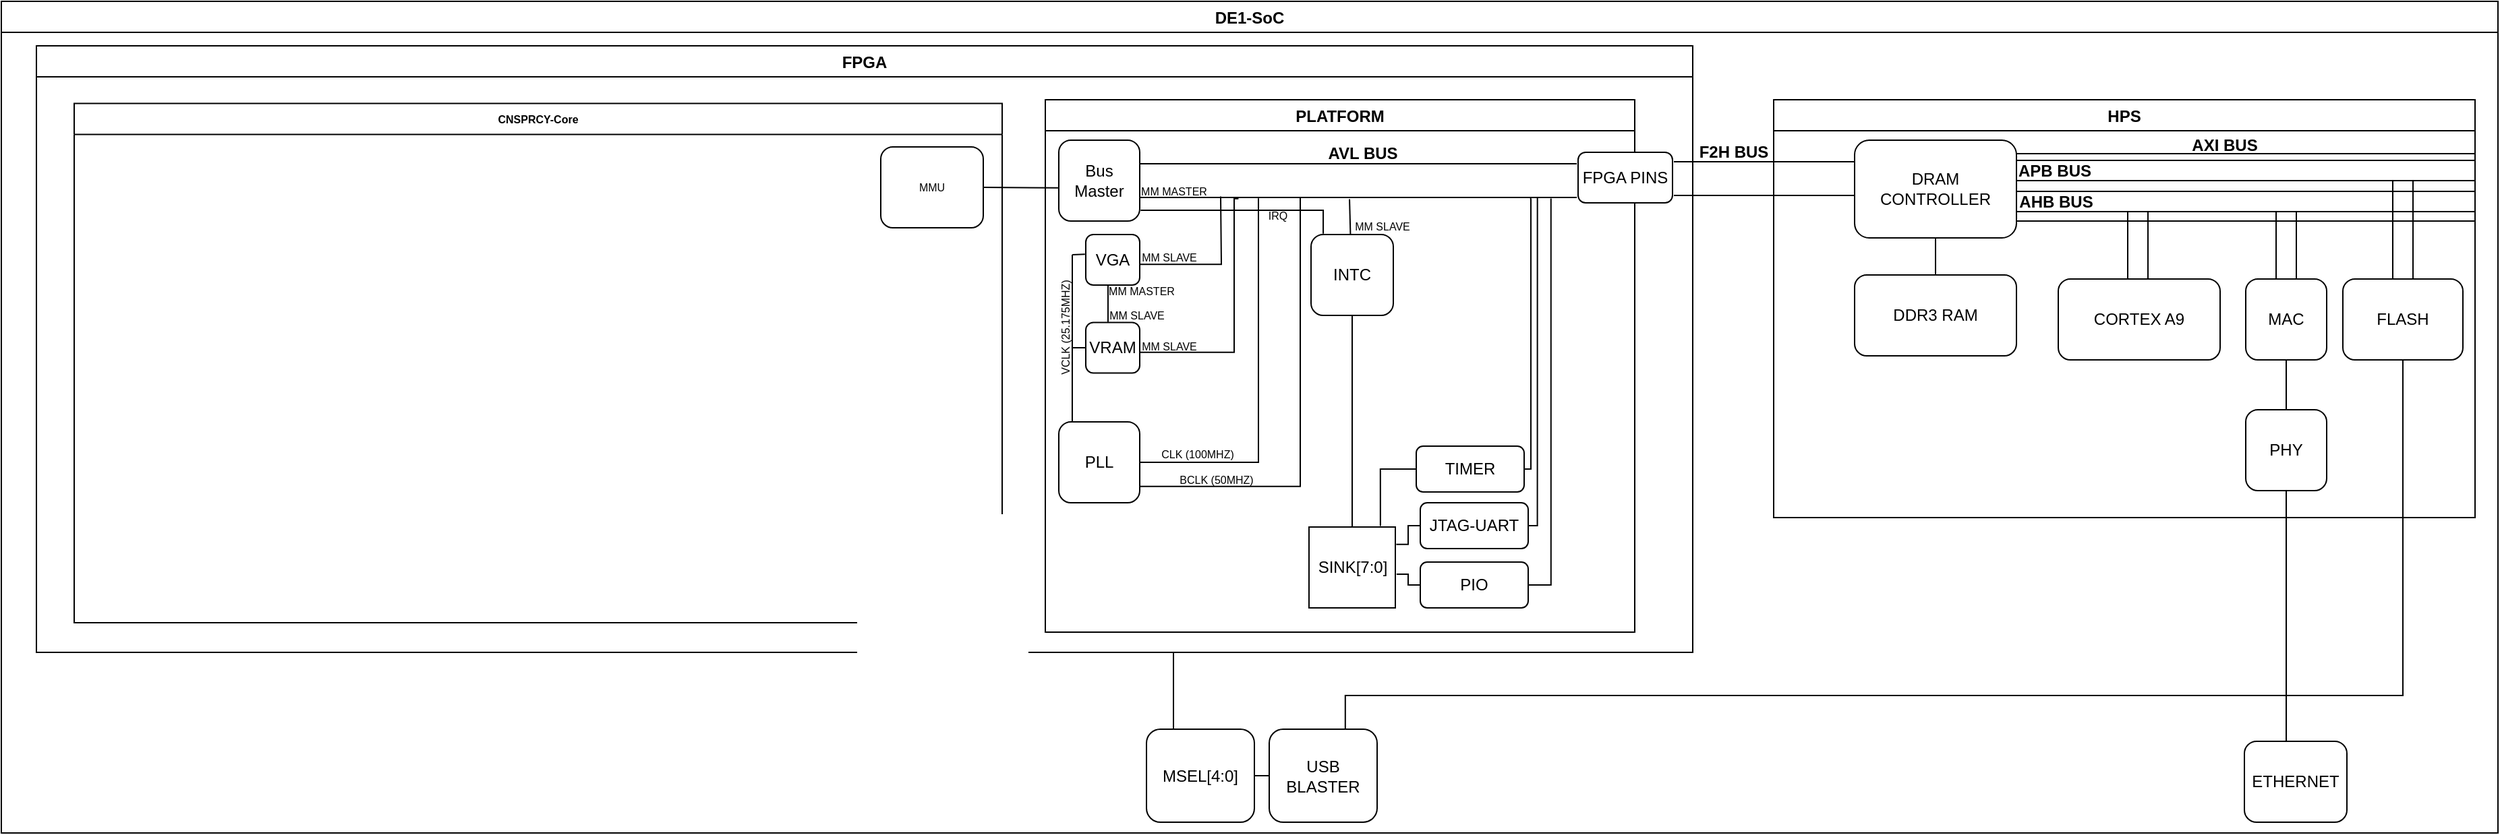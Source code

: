 <mxfile>
    <diagram id="rbUwAMRFyLn30EeSbVYh" name="Page-1">
        <mxGraphModel dx="1846" dy="828" grid="0" gridSize="10" guides="1" tooltips="1" connect="1" arrows="1" fold="1" page="0" pageScale="1" pageWidth="850" pageHeight="1100" math="0" shadow="0">
            <root>
                <mxCell id="0"/>
                <mxCell id="1" parent="0"/>
                <mxCell id="2" value="DE1-SoC" style="swimlane;" vertex="1" parent="1">
                    <mxGeometry x="-310" y="60" width="1851" height="617" as="geometry">
                        <mxRectangle x="10" y="60" width="70" height="23" as="alternateBounds"/>
                    </mxGeometry>
                </mxCell>
                <mxCell id="3" value="FPGA" style="swimlane;" vertex="1" parent="2">
                    <mxGeometry x="26" y="33" width="1228" height="450" as="geometry">
                        <mxRectangle x="10" y="40" width="70" height="23" as="alternateBounds"/>
                    </mxGeometry>
                </mxCell>
                <mxCell id="181" value="CNSPRCY-Core" style="swimlane;fontSize=8;fillColor=none;" vertex="1" parent="3">
                    <mxGeometry x="28" y="42.76" width="688" height="385.24" as="geometry"/>
                </mxCell>
                <mxCell id="183" value="MMU" style="rounded=1;whiteSpace=wrap;html=1;fontSize=8;fillColor=none;" vertex="1" parent="181">
                    <mxGeometry x="598" y="32.24" width="76" height="60" as="geometry"/>
                </mxCell>
                <mxCell id="7" value="HPS" style="swimlane;" vertex="1" parent="2">
                    <mxGeometry x="1314" y="73" width="520" height="310" as="geometry"/>
                </mxCell>
                <mxCell id="8" value="DRAM CONTROLLER" style="rounded=1;whiteSpace=wrap;html=1;" vertex="1" parent="7">
                    <mxGeometry x="60" y="30" width="120" height="72.5" as="geometry"/>
                </mxCell>
                <mxCell id="12" value="" style="verticalLabelPosition=bottom;shadow=0;dashed=0;align=center;html=1;verticalAlign=top;shape=mxgraph.electrical.transmission.2_line_bus;" vertex="1" parent="7">
                    <mxGeometry x="180" y="40" width="340" height="50" as="geometry"/>
                </mxCell>
                <mxCell id="13" value="&lt;b&gt;AXI BUS&lt;/b&gt;" style="text;html=1;align=center;verticalAlign=middle;resizable=0;points=[];autosize=1;strokeColor=none;fillColor=none;" vertex="1" parent="7">
                    <mxGeometry x="304" y="23.5" width="60" height="20" as="geometry"/>
                </mxCell>
                <mxCell id="14" value="&lt;span style=&quot;color: rgba(0 , 0 , 0 , 0) ; font-family: monospace ; font-size: 0px&quot;&gt;%3CmxGraphModel%3E%3Croot%3E%3CmxCell%20id%3D%220%22%2F%3E%3CmxCell%20id%3D%221%22%20parent%3D%220%22%2F%3E%3CmxCell%20id%3D%222%22%20value%3D%22%22%20style%3D%22verticalLabelPosition%3Dbottom%3Bshadow%3D0%3Bdashed%3D0%3Balign%3Dcenter%3Bhtml%3D1%3BverticalAlign%3Dtop%3Bshape%3Dmxgraph.electrical.transmission.2_line_bus%3B%22%20vertex%3D%221%22%20parent%3D%221%22%3E%3CmxGeometry%20x%3D%22470%22%20y%3D%22140%22%20width%3D%22210%22%20height%3D%2250%22%20as%3D%22geometry%22%2F%3E%3C%2FmxCell%3E%3C%2Froot%3E%3C%2FmxGraphModel%3E&lt;/span&gt;" style="verticalLabelPosition=bottom;shadow=0;dashed=0;align=center;html=1;verticalAlign=top;shape=mxgraph.electrical.transmission.2_line_bus;" vertex="1" parent="7">
                    <mxGeometry x="180" y="45" width="340" height="15" as="geometry"/>
                </mxCell>
                <mxCell id="15" value="&lt;span style=&quot;color: rgba(0 , 0 , 0 , 0) ; font-family: monospace ; font-size: 0px&quot;&gt;%3CmxGraphModel%3E%3Croot%3E%3CmxCell%20id%3D%220%22%2F%3E%3CmxCell%20id%3D%221%22%20parent%3D%220%22%2F%3E%3CmxCell%20id%3D%222%22%20value%3D%22%22%20style%3D%22verticalLabelPosition%3Dbottom%3Bshadow%3D0%3Bdashed%3D0%3Balign%3Dcenter%3Bhtml%3D1%3BverticalAlign%3Dtop%3Bshape%3Dmxgraph.electrical.transmission.2_line_bus%3B%22%20vertex%3D%221%22%20parent%3D%221%22%3E%3CmxGeometry%20x%3D%22470%22%20y%3D%22140%22%20width%3D%22210%22%20height%3D%2250%22%20as%3D%22geometry%22%2F%3E%3C%2FmxCell%3E%3C%2Froot%3E%3C%2FmxGraphModel%3E&lt;/span&gt;" style="verticalLabelPosition=bottom;shadow=0;dashed=0;align=center;html=1;verticalAlign=top;shape=mxgraph.electrical.transmission.2_line_bus;" vertex="1" parent="7">
                    <mxGeometry x="180" y="68" width="340" height="15" as="geometry"/>
                </mxCell>
                <mxCell id="16" value="&lt;b&gt;APB BUS&lt;/b&gt;" style="text;html=1;align=center;verticalAlign=middle;resizable=0;points=[];autosize=1;strokeColor=none;fillColor=none;" vertex="1" parent="7">
                    <mxGeometry x="173" y="42.5" width="70" height="20" as="geometry"/>
                </mxCell>
                <mxCell id="17" value="&lt;b&gt;AHB BUS&lt;/b&gt;" style="text;html=1;align=center;verticalAlign=middle;resizable=0;points=[];autosize=1;strokeColor=none;fillColor=none;" vertex="1" parent="7">
                    <mxGeometry x="174" y="66" width="70" height="20" as="geometry"/>
                </mxCell>
                <mxCell id="18" value="CORTEX A9" style="rounded=1;whiteSpace=wrap;html=1;" vertex="1" parent="7">
                    <mxGeometry x="211" y="133" width="120" height="60" as="geometry"/>
                </mxCell>
                <mxCell id="19" value="&lt;span style=&quot;color: rgba(0 , 0 , 0 , 0) ; font-family: monospace ; font-size: 0px&quot;&gt;%3CmxGraphModel%3E%3Croot%3E%3CmxCell%20id%3D%220%22%2F%3E%3CmxCell%20id%3D%221%22%20parent%3D%220%22%2F%3E%3CmxCell%20id%3D%222%22%20value%3D%22%22%20style%3D%22verticalLabelPosition%3Dbottom%3Bshadow%3D0%3Bdashed%3D0%3Balign%3Dcenter%3Bhtml%3D1%3BverticalAlign%3Dtop%3Bshape%3Dmxgraph.electrical.transmission.2_line_bus%3B%22%20vertex%3D%221%22%20parent%3D%221%22%3E%3CmxGeometry%20x%3D%22470%22%20y%3D%22140%22%20width%3D%22210%22%20height%3D%2250%22%20as%3D%22geometry%22%2F%3E%3C%2FmxCell%3E%3C%2Froot%3E%3C%2FmxGraphModel%3E&lt;/span&gt;" style="verticalLabelPosition=bottom;shadow=0;dashed=0;align=center;html=1;verticalAlign=top;shape=mxgraph.electrical.transmission.2_line_bus;rotation=-90;" vertex="1" parent="7">
                    <mxGeometry x="245" y="100" width="50" height="15" as="geometry"/>
                </mxCell>
                <mxCell id="20" value="MAC" style="rounded=1;whiteSpace=wrap;html=1;" vertex="1" parent="7">
                    <mxGeometry x="350" y="133" width="60" height="60" as="geometry"/>
                </mxCell>
                <mxCell id="21" value="DDR3 RAM" style="rounded=1;whiteSpace=wrap;html=1;" vertex="1" parent="7">
                    <mxGeometry x="60" y="130" width="120" height="60" as="geometry"/>
                </mxCell>
                <mxCell id="23" value="&lt;span style=&quot;color: rgba(0 , 0 , 0 , 0) ; font-family: monospace ; font-size: 0px&quot;&gt;%3CmxGraphModel%3E%3Croot%3E%3CmxCell%20id%3D%220%22%2F%3E%3CmxCell%20id%3D%221%22%20parent%3D%220%22%2F%3E%3CmxCell%20id%3D%222%22%20value%3D%22%22%20style%3D%22verticalLabelPosition%3Dbottom%3Bshadow%3D0%3Bdashed%3D0%3Balign%3Dcenter%3Bhtml%3D1%3BverticalAlign%3Dtop%3Bshape%3Dmxgraph.electrical.transmission.2_line_bus%3B%22%20vertex%3D%221%22%20parent%3D%221%22%3E%3CmxGeometry%20x%3D%22470%22%20y%3D%22140%22%20width%3D%22210%22%20height%3D%2250%22%20as%3D%22geometry%22%2F%3E%3C%2FmxCell%3E%3C%2Froot%3E%3C%2FmxGraphModel%3E&lt;/span&gt;" style="verticalLabelPosition=bottom;shadow=0;dashed=0;align=center;html=1;verticalAlign=top;shape=mxgraph.electrical.transmission.2_line_bus;rotation=-90;" vertex="1" parent="7">
                    <mxGeometry x="355" y="100" width="50" height="15" as="geometry"/>
                </mxCell>
                <mxCell id="38" value="PHY" style="rounded=1;whiteSpace=wrap;html=1;" vertex="1" parent="7">
                    <mxGeometry x="350" y="230" width="60" height="60" as="geometry"/>
                </mxCell>
                <mxCell id="39" value="" style="endArrow=none;html=1;entryX=0.5;entryY=1;entryDx=0;entryDy=0;exitX=0.5;exitY=0;exitDx=0;exitDy=0;" edge="1" parent="7" source="38" target="20">
                    <mxGeometry width="50" height="50" relative="1" as="geometry">
                        <mxPoint x="120" y="260" as="sourcePoint"/>
                        <mxPoint x="170" y="210" as="targetPoint"/>
                    </mxGeometry>
                </mxCell>
                <mxCell id="43" value="" style="endArrow=none;html=1;entryX=0.5;entryY=1;entryDx=0;entryDy=0;exitX=0.5;exitY=0;exitDx=0;exitDy=0;" edge="1" parent="7" source="21" target="8">
                    <mxGeometry width="50" height="50" relative="1" as="geometry">
                        <mxPoint x="120" y="130" as="sourcePoint"/>
                        <mxPoint x="170" y="210" as="targetPoint"/>
                    </mxGeometry>
                </mxCell>
                <mxCell id="113" value="FLASH" style="rounded=1;whiteSpace=wrap;html=1;" vertex="1" parent="7">
                    <mxGeometry x="422" y="133" width="89" height="60" as="geometry"/>
                </mxCell>
                <mxCell id="114" value="&lt;span style=&quot;color: rgba(0 , 0 , 0 , 0) ; font-family: monospace ; font-size: 0px&quot;&gt;%3CmxGraphModel%3E%3Croot%3E%3CmxCell%20id%3D%220%22%2F%3E%3CmxCell%20id%3D%221%22%20parent%3D%220%22%2F%3E%3CmxCell%20id%3D%222%22%20value%3D%22%22%20style%3D%22verticalLabelPosition%3Dbottom%3Bshadow%3D0%3Bdashed%3D0%3Balign%3Dcenter%3Bhtml%3D1%3BverticalAlign%3Dtop%3Bshape%3Dmxgraph.electrical.transmission.2_line_bus%3B%22%20vertex%3D%221%22%20parent%3D%221%22%3E%3CmxGeometry%20x%3D%22470%22%20y%3D%22140%22%20width%3D%22210%22%20height%3D%2250%22%20as%3D%22geometry%22%2F%3E%3C%2FmxCell%3E%3C%2Froot%3E%3C%2FmxGraphModel%3E&lt;/span&gt;" style="verticalLabelPosition=bottom;shadow=0;dashed=0;align=center;html=1;verticalAlign=top;shape=mxgraph.electrical.transmission.2_line_bus;rotation=-90;" vertex="1" parent="7">
                    <mxGeometry x="430.25" y="89.25" width="72.5" height="15" as="geometry"/>
                </mxCell>
                <mxCell id="42" value="" style="endArrow=none;html=1;entryX=0.5;entryY=1;entryDx=0;entryDy=0;" edge="1" parent="2" target="38">
                    <mxGeometry width="50" height="50" relative="1" as="geometry">
                        <mxPoint x="1694" y="549" as="sourcePoint"/>
                        <mxPoint x="1484" y="383" as="targetPoint"/>
                    </mxGeometry>
                </mxCell>
                <mxCell id="11" value="&lt;b&gt;F2H BUS&lt;/b&gt;" style="text;html=1;align=center;verticalAlign=middle;resizable=0;points=[];autosize=1;strokeColor=none;fillColor=none;" vertex="1" parent="2">
                    <mxGeometry x="1249" y="102" width="70" height="20" as="geometry"/>
                </mxCell>
                <mxCell id="44" value="" style="verticalLabelPosition=bottom;shadow=0;dashed=0;align=center;html=1;verticalAlign=top;shape=mxgraph.electrical.transmission.2_line_bus;" vertex="1" parent="2">
                    <mxGeometry x="1240" y="119" width="134" height="25" as="geometry"/>
                </mxCell>
                <mxCell id="115" value="USB BLASTER" style="rounded=1;whiteSpace=wrap;html=1;" vertex="1" parent="2">
                    <mxGeometry x="940" y="540" width="80" height="69" as="geometry"/>
                </mxCell>
                <mxCell id="117" value="" style="endArrow=none;html=1;rounded=0;fontSize=8;exitX=0.705;exitY=0;exitDx=0;exitDy=0;entryX=0.5;entryY=1;entryDx=0;entryDy=0;edgeStyle=elbowEdgeStyle;elbow=vertical;exitPerimeter=0;" edge="1" parent="2" source="115" target="113">
                    <mxGeometry width="50" height="50" relative="1" as="geometry">
                        <mxPoint x="1401" y="371" as="sourcePoint"/>
                        <mxPoint x="1451" y="321" as="targetPoint"/>
                        <Array as="points">
                            <mxPoint x="1400" y="515"/>
                        </Array>
                    </mxGeometry>
                </mxCell>
                <mxCell id="119" value="MSEL[4:0]" style="rounded=1;whiteSpace=wrap;html=1;" vertex="1" parent="2">
                    <mxGeometry x="849" y="540" width="80" height="69" as="geometry"/>
                </mxCell>
                <mxCell id="122" value="" style="endArrow=none;html=1;rounded=0;fontSize=8;elbow=vertical;exitX=1;exitY=0.5;exitDx=0;exitDy=0;entryX=0;entryY=0.5;entryDx=0;entryDy=0;" edge="1" parent="2" source="119" target="115">
                    <mxGeometry width="50" height="50" relative="1" as="geometry">
                        <mxPoint x="1065" y="586" as="sourcePoint"/>
                        <mxPoint x="1115" y="536" as="targetPoint"/>
                    </mxGeometry>
                </mxCell>
                <mxCell id="129" value="ETHERNET" style="rounded=1;whiteSpace=wrap;html=1;" vertex="1" parent="2">
                    <mxGeometry x="1663" y="549" width="76" height="60" as="geometry"/>
                </mxCell>
                <mxCell id="120" value="" style="endArrow=none;html=1;rounded=0;fontSize=8;elbow=vertical;exitX=0.25;exitY=0;exitDx=0;exitDy=0;" edge="1" parent="2" source="119">
                    <mxGeometry width="50" height="50" relative="1" as="geometry">
                        <mxPoint x="937" y="524" as="sourcePoint"/>
                        <mxPoint x="869" y="483" as="targetPoint"/>
                    </mxGeometry>
                </mxCell>
                <mxCell id="141" value="PLATFORM" style="swimlane;" vertex="1" parent="1">
                    <mxGeometry x="464" y="133" width="437" height="395" as="geometry">
                        <mxRectangle x="10" y="40" width="70" height="23" as="alternateBounds"/>
                    </mxGeometry>
                </mxCell>
                <mxCell id="142" value="Bus Master" style="rounded=1;whiteSpace=wrap;html=1;" vertex="1" parent="141">
                    <mxGeometry x="10" y="30" width="60" height="60" as="geometry"/>
                </mxCell>
                <mxCell id="143" value="" style="verticalLabelPosition=bottom;shadow=0;dashed=0;align=center;html=1;verticalAlign=top;shape=mxgraph.electrical.transmission.2_line_bus;" vertex="1" parent="141">
                    <mxGeometry x="70" y="47.5" width="324" height="25" as="geometry"/>
                </mxCell>
                <mxCell id="144" value="&lt;b&gt;AVL BUS&lt;/b&gt;" style="text;html=1;align=center;verticalAlign=middle;resizable=0;points=[];autosize=1;strokeColor=none;fillColor=none;" vertex="1" parent="141">
                    <mxGeometry x="200" y="30" width="70" height="20" as="geometry"/>
                </mxCell>
                <mxCell id="145" value="VGA" style="rounded=1;whiteSpace=wrap;html=1;" vertex="1" parent="141">
                    <mxGeometry x="30" y="100" width="40" height="37.5" as="geometry"/>
                </mxCell>
                <mxCell id="146" value="" style="endArrow=none;html=1;rounded=0;edgeStyle=orthogonalEdgeStyle;exitX=0.991;exitY=0.59;exitDx=0;exitDy=0;exitPerimeter=0;" edge="1" parent="141" source="145">
                    <mxGeometry width="50" height="50" relative="1" as="geometry">
                        <mxPoint x="80" y="121.74" as="sourcePoint"/>
                        <mxPoint x="130" y="71.74" as="targetPoint"/>
                    </mxGeometry>
                </mxCell>
                <mxCell id="147" value="&lt;font style=&quot;font-size: 8px&quot;&gt;MM SLAVE&lt;/font&gt;" style="text;html=1;strokeColor=none;fillColor=none;align=center;verticalAlign=middle;whiteSpace=wrap;rounded=0;" vertex="1" parent="141">
                    <mxGeometry x="67" y="111" width="50" height="10" as="geometry"/>
                </mxCell>
                <mxCell id="148" value="&lt;font style=&quot;font-size: 8px&quot;&gt;MM MASTER&lt;/font&gt;" style="text;html=1;strokeColor=none;fillColor=none;align=center;verticalAlign=middle;whiteSpace=wrap;rounded=0;" vertex="1" parent="141">
                    <mxGeometry x="69" y="62" width="53" height="10" as="geometry"/>
                </mxCell>
                <mxCell id="149" value="VRAM" style="rounded=1;whiteSpace=wrap;html=1;" vertex="1" parent="141">
                    <mxGeometry x="30" y="165.26" width="40" height="37.5" as="geometry"/>
                </mxCell>
                <mxCell id="150" value="" style="endArrow=none;html=1;rounded=0;edgeStyle=orthogonalEdgeStyle;exitX=0.991;exitY=0.59;exitDx=0;exitDy=0;exitPerimeter=0;entryX=0.226;entryY=1.034;entryDx=0;entryDy=0;entryPerimeter=0;" edge="1" parent="141" source="149" target="143">
                    <mxGeometry width="50" height="50" relative="1" as="geometry">
                        <mxPoint x="230" y="41" as="sourcePoint"/>
                        <mxPoint x="130" y="121" as="targetPoint"/>
                        <Array as="points">
                            <mxPoint x="140" y="187"/>
                        </Array>
                    </mxGeometry>
                </mxCell>
                <mxCell id="151" value="&lt;font style=&quot;font-size: 8px&quot;&gt;MM SLAVE&lt;/font&gt;" style="text;html=1;strokeColor=none;fillColor=none;align=center;verticalAlign=middle;whiteSpace=wrap;rounded=0;" vertex="1" parent="141">
                    <mxGeometry x="67" y="177" width="50" height="10" as="geometry"/>
                </mxCell>
                <mxCell id="152" value="" style="endArrow=none;html=1;rounded=0;fontSize=8;entryX=0.412;entryY=0.991;entryDx=0;entryDy=0;entryPerimeter=0;exitX=0.412;exitY=-0.009;exitDx=0;exitDy=0;exitPerimeter=0;" edge="1" parent="141" source="149" target="145">
                    <mxGeometry width="50" height="50" relative="1" as="geometry">
                        <mxPoint x="70" y="180" as="sourcePoint"/>
                        <mxPoint x="120" y="130" as="targetPoint"/>
                    </mxGeometry>
                </mxCell>
                <mxCell id="153" value="&lt;font style=&quot;font-size: 8px&quot;&gt;MM SLAVE&lt;/font&gt;" style="text;html=1;strokeColor=none;fillColor=none;align=center;verticalAlign=middle;whiteSpace=wrap;rounded=0;" vertex="1" parent="141">
                    <mxGeometry x="43" y="154.26" width="50" height="10" as="geometry"/>
                </mxCell>
                <mxCell id="154" value="&lt;font style=&quot;font-size: 8px&quot;&gt;MM MASTER&lt;/font&gt;" style="text;html=1;strokeColor=none;fillColor=none;align=center;verticalAlign=middle;whiteSpace=wrap;rounded=0;" vertex="1" parent="141">
                    <mxGeometry x="43" y="135.5" width="57" height="10" as="geometry"/>
                </mxCell>
                <mxCell id="155" value="PLL" style="rounded=1;whiteSpace=wrap;html=1;" vertex="1" parent="141">
                    <mxGeometry x="10" y="239" width="60" height="60" as="geometry"/>
                </mxCell>
                <mxCell id="156" value="&lt;font style=&quot;font-size: 8px&quot;&gt;VCLK (25.175MHZ)&lt;/font&gt;" style="text;html=1;strokeColor=none;fillColor=none;align=center;verticalAlign=middle;whiteSpace=wrap;rounded=0;rotation=-90;" vertex="1" parent="141">
                    <mxGeometry x="-24.5" y="164.26" width="78" height="10" as="geometry"/>
                </mxCell>
                <mxCell id="157" value="" style="endArrow=none;html=1;rounded=0;fontSize=8;edgeStyle=elbowEdgeStyle;exitX=1;exitY=0.5;exitDx=0;exitDy=0;entryX=0.271;entryY=1.024;entryDx=0;entryDy=0;entryPerimeter=0;" edge="1" parent="141" source="155" target="143">
                    <mxGeometry width="50" height="50" relative="1" as="geometry">
                        <mxPoint x="171" y="224" as="sourcePoint"/>
                        <mxPoint x="221" y="174" as="targetPoint"/>
                        <Array as="points">
                            <mxPoint x="158" y="204"/>
                            <mxPoint x="115" y="201"/>
                        </Array>
                    </mxGeometry>
                </mxCell>
                <mxCell id="158" value="&lt;font style=&quot;font-size: 8px&quot;&gt;CLK (100MHZ)&lt;/font&gt;" style="text;html=1;strokeColor=none;fillColor=none;align=center;verticalAlign=middle;whiteSpace=wrap;rounded=0;rotation=0;" vertex="1" parent="141">
                    <mxGeometry x="74" y="257" width="78" height="10" as="geometry"/>
                </mxCell>
                <mxCell id="159" value="" style="endArrow=none;html=1;rounded=0;fontSize=8;edgeStyle=elbowEdgeStyle;exitX=1;exitY=0.5;exitDx=0;exitDy=0;" edge="1" parent="141">
                    <mxGeometry width="50" height="50" relative="1" as="geometry">
                        <mxPoint x="70" y="286.9" as="sourcePoint"/>
                        <mxPoint x="189" y="72" as="targetPoint"/>
                        <Array as="points">
                            <mxPoint x="189" y="187"/>
                            <mxPoint x="115" y="218.9"/>
                        </Array>
                    </mxGeometry>
                </mxCell>
                <mxCell id="160" value="&lt;font style=&quot;font-size: 8px&quot;&gt;BCLK (50MHZ)&lt;/font&gt;" style="text;html=1;strokeColor=none;fillColor=none;align=center;verticalAlign=middle;whiteSpace=wrap;rounded=0;rotation=0;" vertex="1" parent="141">
                    <mxGeometry x="88" y="276" width="78" height="10" as="geometry"/>
                </mxCell>
                <mxCell id="161" value="JTAG-UART" style="rounded=1;whiteSpace=wrap;html=1;" vertex="1" parent="141">
                    <mxGeometry x="278" y="299" width="80" height="34" as="geometry"/>
                </mxCell>
                <mxCell id="162" value="INTC" style="rounded=1;whiteSpace=wrap;html=1;" vertex="1" parent="141">
                    <mxGeometry x="197" y="100.0" width="61" height="60" as="geometry"/>
                </mxCell>
                <mxCell id="163" value="&lt;font style=&quot;font-size: 8px&quot;&gt;MM SLAVE&lt;/font&gt;" style="text;html=1;strokeColor=none;fillColor=none;align=center;verticalAlign=middle;whiteSpace=wrap;rounded=0;" vertex="1" parent="141">
                    <mxGeometry x="225" y="88" width="50" height="10" as="geometry"/>
                </mxCell>
                <mxCell id="164" value="&lt;span style=&quot;font-size: 12px&quot;&gt;SINK[7:0]&lt;/span&gt;" style="rounded=0;whiteSpace=wrap;html=1;fontSize=8;fillColor=none;" vertex="1" parent="141">
                    <mxGeometry x="195.5" y="317" width="64" height="60" as="geometry"/>
                </mxCell>
                <mxCell id="165" value="" style="endArrow=none;html=1;rounded=0;fontSize=8;entryX=0.5;entryY=1;entryDx=0;entryDy=0;exitX=0.5;exitY=0;exitDx=0;exitDy=0;" edge="1" parent="141" source="164" target="162">
                    <mxGeometry width="50" height="50" relative="1" as="geometry">
                        <mxPoint x="344" y="356" as="sourcePoint"/>
                        <mxPoint x="368" y="334" as="targetPoint"/>
                    </mxGeometry>
                </mxCell>
                <mxCell id="166" value="" style="endArrow=none;html=1;rounded=0;fontSize=8;entryX=0.148;entryY=-0.01;entryDx=0;entryDy=0;entryPerimeter=0;endFill=0;edgeStyle=elbowEdgeStyle;elbow=vertical;exitX=1.011;exitY=0.867;exitDx=0;exitDy=0;exitPerimeter=0;" edge="1" parent="141" source="142" target="162">
                    <mxGeometry width="50" height="50" relative="1" as="geometry">
                        <mxPoint x="135" y="88" as="sourcePoint"/>
                        <mxPoint x="304" y="79" as="targetPoint"/>
                        <Array as="points">
                            <mxPoint x="149" y="82"/>
                        </Array>
                    </mxGeometry>
                </mxCell>
                <mxCell id="167" value="&lt;font style=&quot;font-size: 8px&quot;&gt;IRQ&lt;/font&gt;" style="text;html=1;strokeColor=none;fillColor=none;align=center;verticalAlign=middle;whiteSpace=wrap;rounded=0;" vertex="1" parent="141">
                    <mxGeometry x="162" y="80" width="21" height="10" as="geometry"/>
                </mxCell>
                <mxCell id="168" value="" style="endArrow=none;html=1;rounded=0;fontSize=8;elbow=vertical;exitX=0.479;exitY=-0.004;exitDx=0;exitDy=0;exitPerimeter=0;entryX=0.48;entryY=1.051;entryDx=0;entryDy=0;entryPerimeter=0;" edge="1" parent="141" source="162" target="143">
                    <mxGeometry width="50" height="50" relative="1" as="geometry">
                        <mxPoint x="267" y="119" as="sourcePoint"/>
                        <mxPoint x="317" y="69" as="targetPoint"/>
                    </mxGeometry>
                </mxCell>
                <mxCell id="169" value="PIO" style="rounded=1;whiteSpace=wrap;html=1;" vertex="1" parent="141">
                    <mxGeometry x="278" y="343" width="80" height="34" as="geometry"/>
                </mxCell>
                <mxCell id="170" value="" style="endArrow=none;html=1;rounded=0;fontSize=8;entryX=0;entryY=0.5;entryDx=0;entryDy=0;exitX=1.011;exitY=0.215;exitDx=0;exitDy=0;exitPerimeter=0;edgeStyle=elbowEdgeStyle;" edge="1" parent="141" source="164" target="161">
                    <mxGeometry width="50" height="50" relative="1" as="geometry">
                        <mxPoint x="290" y="328" as="sourcePoint"/>
                        <mxPoint x="340" y="278" as="targetPoint"/>
                    </mxGeometry>
                </mxCell>
                <mxCell id="171" value="" style="endArrow=none;html=1;rounded=0;fontSize=8;exitX=1.015;exitY=0.584;exitDx=0;exitDy=0;exitPerimeter=0;entryX=0;entryY=0.5;entryDx=0;entryDy=0;edgeStyle=elbowEdgeStyle;" edge="1" parent="141" source="164" target="169">
                    <mxGeometry width="50" height="50" relative="1" as="geometry">
                        <mxPoint x="290" y="328" as="sourcePoint"/>
                        <mxPoint x="340" y="278" as="targetPoint"/>
                    </mxGeometry>
                </mxCell>
                <mxCell id="172" value="" style="endArrow=none;html=1;rounded=0;fontSize=8;exitX=1;exitY=0.5;exitDx=0;exitDy=0;entryX=0.91;entryY=1.007;entryDx=0;entryDy=0;entryPerimeter=0;edgeStyle=orthogonalEdgeStyle;" edge="1" parent="141" source="161" target="143">
                    <mxGeometry width="50" height="50" relative="1" as="geometry">
                        <mxPoint x="378" y="253" as="sourcePoint"/>
                        <mxPoint x="428" y="203" as="targetPoint"/>
                        <Array as="points">
                            <mxPoint x="365" y="316"/>
                        </Array>
                    </mxGeometry>
                </mxCell>
                <mxCell id="173" value="" style="endArrow=none;html=1;rounded=0;fontSize=8;exitX=1;exitY=0.5;exitDx=0;exitDy=0;entryX=0.941;entryY=1.03;entryDx=0;entryDy=0;entryPerimeter=0;edgeStyle=orthogonalEdgeStyle;" edge="1" parent="141" source="169" target="143">
                    <mxGeometry width="50" height="50" relative="1" as="geometry">
                        <mxPoint x="378" y="253" as="sourcePoint"/>
                        <mxPoint x="428" y="203" as="targetPoint"/>
                        <Array as="points">
                            <mxPoint x="375" y="360"/>
                        </Array>
                    </mxGeometry>
                </mxCell>
                <mxCell id="174" value="TIMER" style="rounded=1;whiteSpace=wrap;html=1;" vertex="1" parent="141">
                    <mxGeometry x="275" y="257" width="80" height="34" as="geometry"/>
                </mxCell>
                <mxCell id="175" value="" style="endArrow=none;html=1;rounded=0;fontSize=8;exitX=0.827;exitY=-0.013;exitDx=0;exitDy=0;exitPerimeter=0;entryX=0;entryY=0.5;entryDx=0;entryDy=0;edgeStyle=orthogonalEdgeStyle;elbow=vertical;" edge="1" parent="141" source="164" target="174">
                    <mxGeometry width="50" height="50" relative="1" as="geometry">
                        <mxPoint x="372" y="312" as="sourcePoint"/>
                        <mxPoint x="422" y="262" as="targetPoint"/>
                    </mxGeometry>
                </mxCell>
                <mxCell id="176" value="" style="endArrow=none;html=1;rounded=0;fontSize=8;elbow=vertical;exitX=1;exitY=0.5;exitDx=0;exitDy=0;entryX=0.894;entryY=0.983;entryDx=0;entryDy=0;entryPerimeter=0;edgeStyle=orthogonalEdgeStyle;" edge="1" parent="141" source="174" target="143">
                    <mxGeometry width="50" height="50" relative="1" as="geometry">
                        <mxPoint x="372" y="239" as="sourcePoint"/>
                        <mxPoint x="422" y="189" as="targetPoint"/>
                        <Array as="points">
                            <mxPoint x="360" y="274"/>
                            <mxPoint x="360" y="74"/>
                            <mxPoint x="360" y="74"/>
                        </Array>
                    </mxGeometry>
                </mxCell>
                <mxCell id="177" value="FPGA PINS" style="rounded=1;whiteSpace=wrap;html=1;" vertex="1" parent="1">
                    <mxGeometry x="859" y="172" width="70" height="37.5" as="geometry"/>
                </mxCell>
                <mxCell id="178" value="" style="endArrow=none;html=1;rounded=0;fontSize=8;exitX=0.166;exitY=-0.008;exitDx=0;exitDy=0;exitPerimeter=0;" edge="1" parent="1" source="155">
                    <mxGeometry width="50" height="50" relative="1" as="geometry">
                        <mxPoint x="856" y="249" as="sourcePoint"/>
                        <mxPoint x="484" y="248" as="targetPoint"/>
                    </mxGeometry>
                </mxCell>
                <mxCell id="179" value="" style="endArrow=none;html=1;rounded=0;fontSize=8;entryX=-0.015;entryY=0.39;entryDx=0;entryDy=0;entryPerimeter=0;" edge="1" parent="1" target="145">
                    <mxGeometry width="50" height="50" relative="1" as="geometry">
                        <mxPoint x="484" y="248" as="sourcePoint"/>
                        <mxPoint x="906" y="199" as="targetPoint"/>
                    </mxGeometry>
                </mxCell>
                <mxCell id="180" value="" style="endArrow=none;html=1;rounded=0;fontSize=8;entryX=0;entryY=0.5;entryDx=0;entryDy=0;" edge="1" parent="1" target="149">
                    <mxGeometry width="50" height="50" relative="1" as="geometry">
                        <mxPoint x="484" y="317" as="sourcePoint"/>
                        <mxPoint x="906" y="199" as="targetPoint"/>
                    </mxGeometry>
                </mxCell>
                <mxCell id="185" value="" style="endArrow=none;html=1;rounded=0;fontSize=8;elbow=vertical;exitX=1;exitY=0.5;exitDx=0;exitDy=0;entryX=-0.003;entryY=0.59;entryDx=0;entryDy=0;entryPerimeter=0;" edge="1" parent="1" source="183" target="142">
                    <mxGeometry width="50" height="50" relative="1" as="geometry">
                        <mxPoint x="379" y="216" as="sourcePoint"/>
                        <mxPoint x="429" y="166" as="targetPoint"/>
                    </mxGeometry>
                </mxCell>
            </root>
        </mxGraphModel>
    </diagram>
</mxfile>